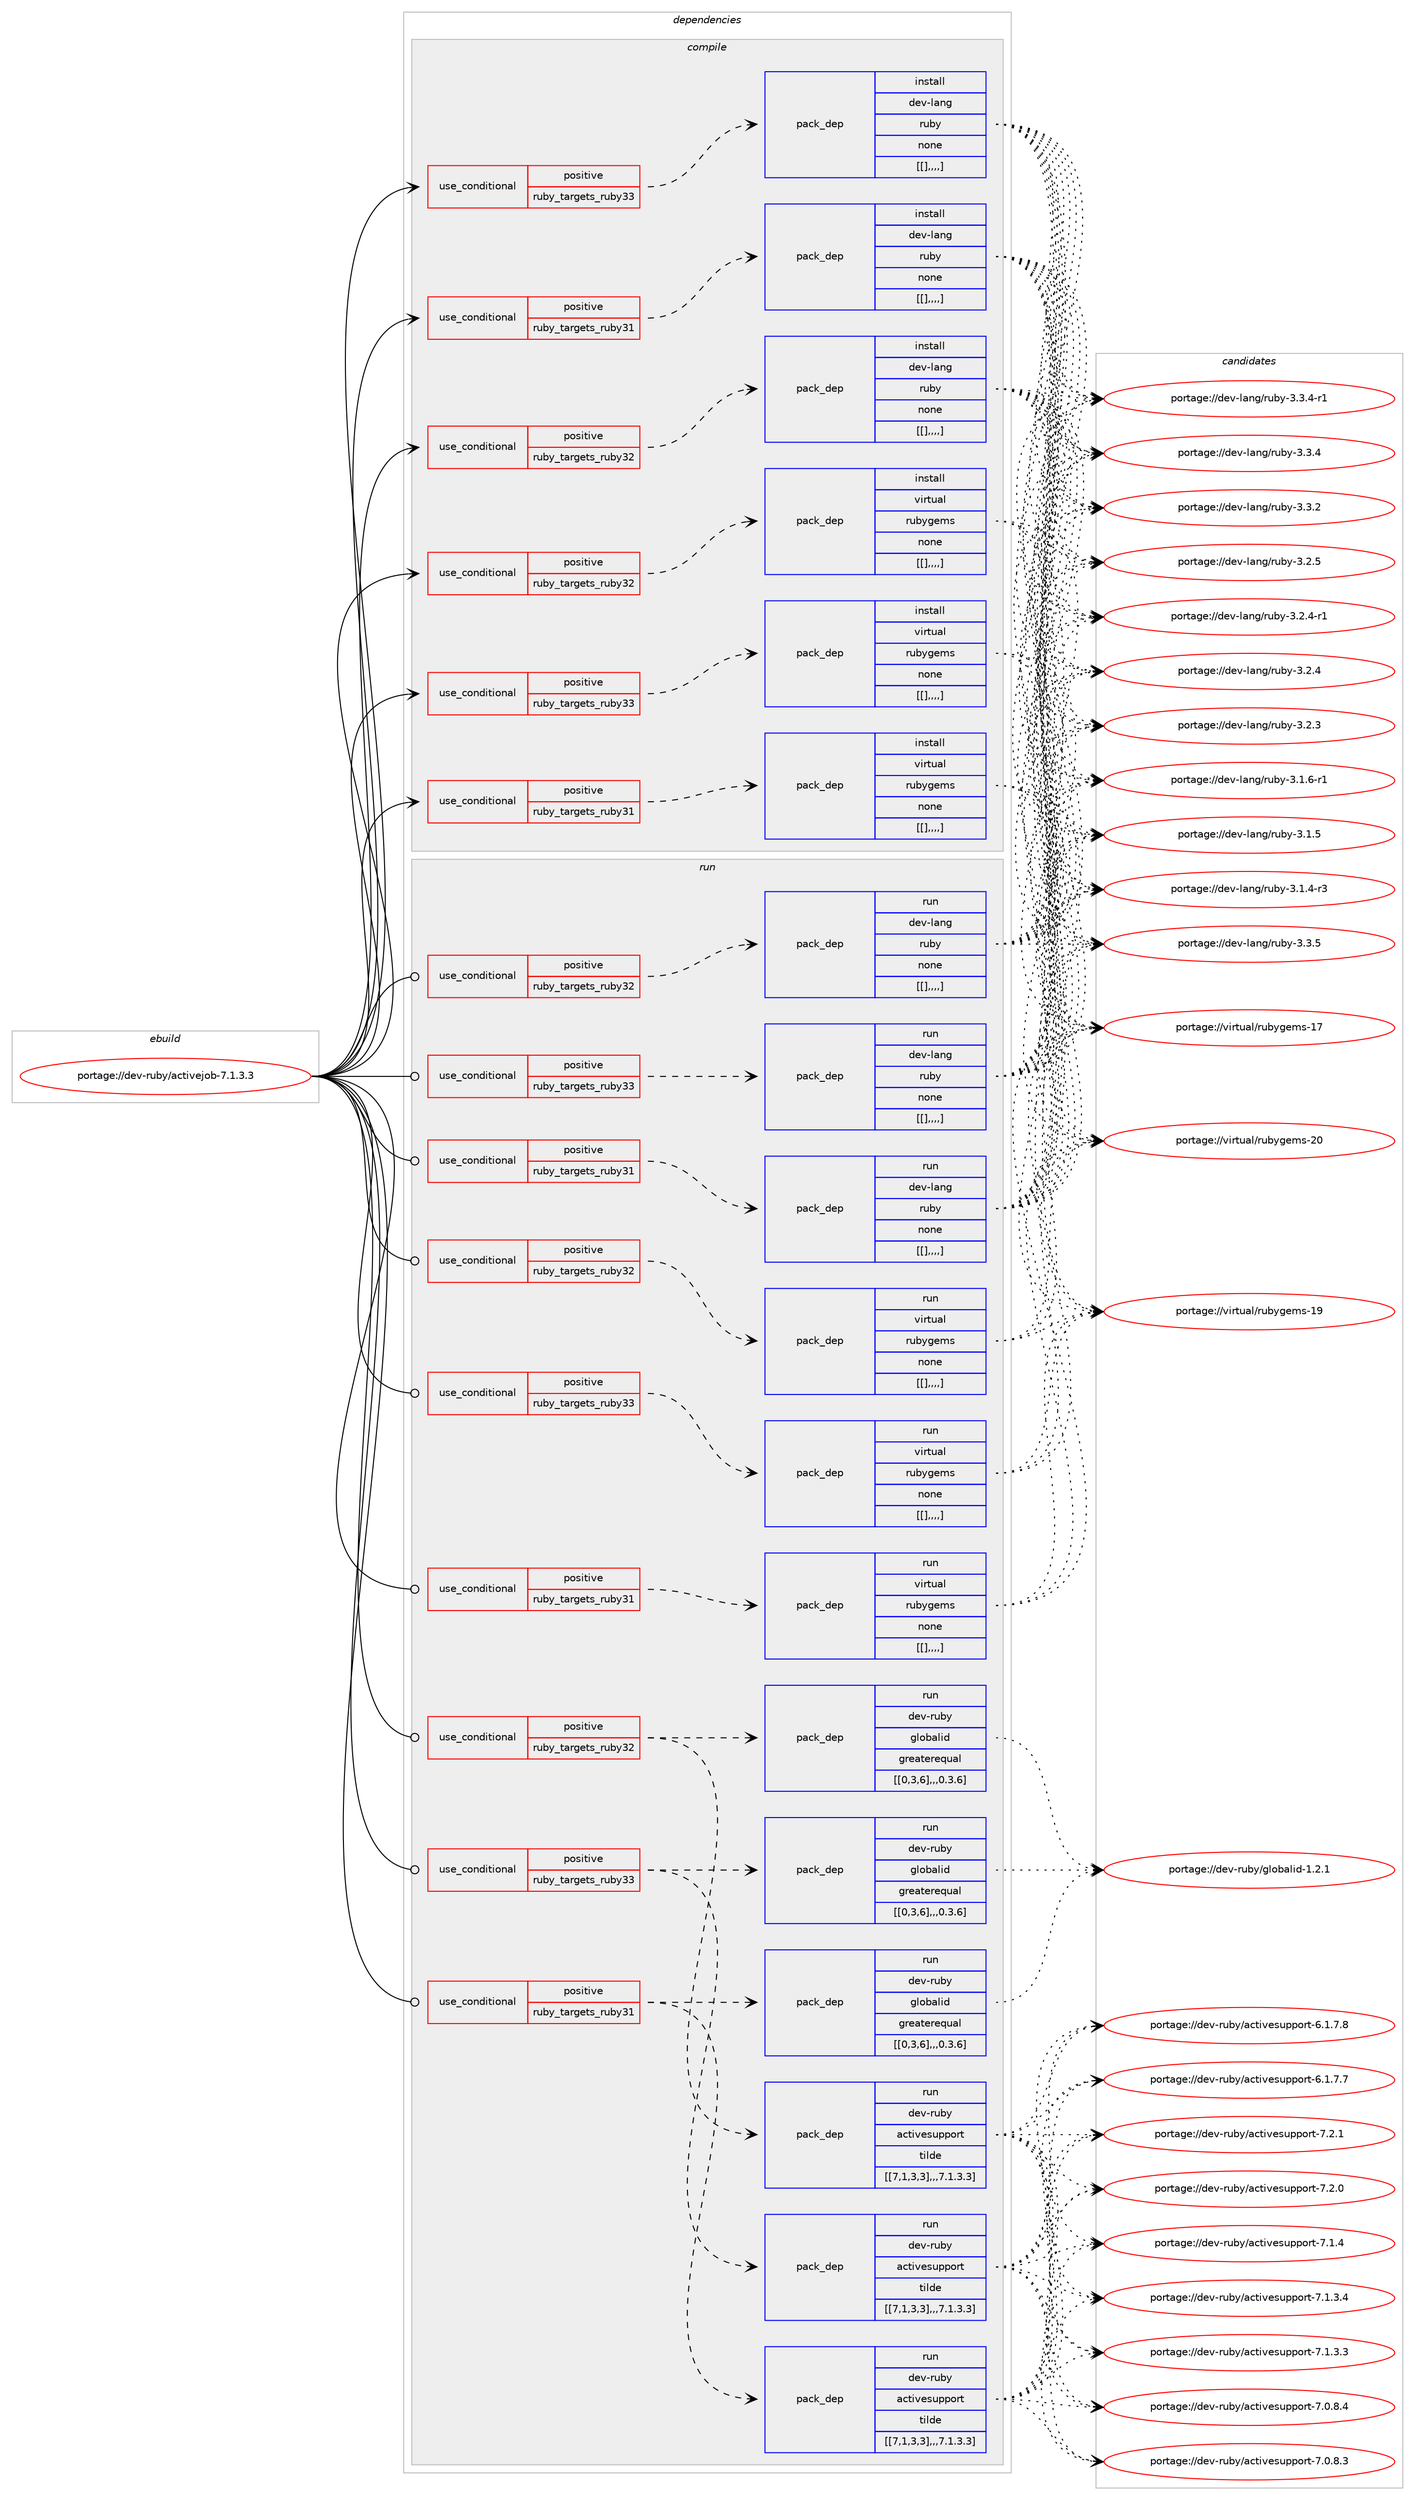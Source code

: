digraph prolog {

# *************
# Graph options
# *************

newrank=true;
concentrate=true;
compound=true;
graph [rankdir=LR,fontname=Helvetica,fontsize=10,ranksep=1.5];#, ranksep=2.5, nodesep=0.2];
edge  [arrowhead=vee];
node  [fontname=Helvetica,fontsize=10];

# **********
# The ebuild
# **********

subgraph cluster_leftcol {
color=gray;
label=<<i>ebuild</i>>;
id [label="portage://dev-ruby/activejob-7.1.3.3", color=red, width=4, href="../dev-ruby/activejob-7.1.3.3.svg"];
}

# ****************
# The dependencies
# ****************

subgraph cluster_midcol {
color=gray;
label=<<i>dependencies</i>>;
subgraph cluster_compile {
fillcolor="#eeeeee";
style=filled;
label=<<i>compile</i>>;
subgraph cond44531 {
dependency176596 [label=<<TABLE BORDER="0" CELLBORDER="1" CELLSPACING="0" CELLPADDING="4"><TR><TD ROWSPAN="3" CELLPADDING="10">use_conditional</TD></TR><TR><TD>positive</TD></TR><TR><TD>ruby_targets_ruby31</TD></TR></TABLE>>, shape=none, color=red];
subgraph pack130792 {
dependency176597 [label=<<TABLE BORDER="0" CELLBORDER="1" CELLSPACING="0" CELLPADDING="4" WIDTH="220"><TR><TD ROWSPAN="6" CELLPADDING="30">pack_dep</TD></TR><TR><TD WIDTH="110">install</TD></TR><TR><TD>dev-lang</TD></TR><TR><TD>ruby</TD></TR><TR><TD>none</TD></TR><TR><TD>[[],,,,]</TD></TR></TABLE>>, shape=none, color=blue];
}
dependency176596:e -> dependency176597:w [weight=20,style="dashed",arrowhead="vee"];
}
id:e -> dependency176596:w [weight=20,style="solid",arrowhead="vee"];
subgraph cond44532 {
dependency176598 [label=<<TABLE BORDER="0" CELLBORDER="1" CELLSPACING="0" CELLPADDING="4"><TR><TD ROWSPAN="3" CELLPADDING="10">use_conditional</TD></TR><TR><TD>positive</TD></TR><TR><TD>ruby_targets_ruby31</TD></TR></TABLE>>, shape=none, color=red];
subgraph pack130793 {
dependency176599 [label=<<TABLE BORDER="0" CELLBORDER="1" CELLSPACING="0" CELLPADDING="4" WIDTH="220"><TR><TD ROWSPAN="6" CELLPADDING="30">pack_dep</TD></TR><TR><TD WIDTH="110">install</TD></TR><TR><TD>virtual</TD></TR><TR><TD>rubygems</TD></TR><TR><TD>none</TD></TR><TR><TD>[[],,,,]</TD></TR></TABLE>>, shape=none, color=blue];
}
dependency176598:e -> dependency176599:w [weight=20,style="dashed",arrowhead="vee"];
}
id:e -> dependency176598:w [weight=20,style="solid",arrowhead="vee"];
subgraph cond44533 {
dependency176600 [label=<<TABLE BORDER="0" CELLBORDER="1" CELLSPACING="0" CELLPADDING="4"><TR><TD ROWSPAN="3" CELLPADDING="10">use_conditional</TD></TR><TR><TD>positive</TD></TR><TR><TD>ruby_targets_ruby32</TD></TR></TABLE>>, shape=none, color=red];
subgraph pack130794 {
dependency176601 [label=<<TABLE BORDER="0" CELLBORDER="1" CELLSPACING="0" CELLPADDING="4" WIDTH="220"><TR><TD ROWSPAN="6" CELLPADDING="30">pack_dep</TD></TR><TR><TD WIDTH="110">install</TD></TR><TR><TD>dev-lang</TD></TR><TR><TD>ruby</TD></TR><TR><TD>none</TD></TR><TR><TD>[[],,,,]</TD></TR></TABLE>>, shape=none, color=blue];
}
dependency176600:e -> dependency176601:w [weight=20,style="dashed",arrowhead="vee"];
}
id:e -> dependency176600:w [weight=20,style="solid",arrowhead="vee"];
subgraph cond44534 {
dependency176602 [label=<<TABLE BORDER="0" CELLBORDER="1" CELLSPACING="0" CELLPADDING="4"><TR><TD ROWSPAN="3" CELLPADDING="10">use_conditional</TD></TR><TR><TD>positive</TD></TR><TR><TD>ruby_targets_ruby32</TD></TR></TABLE>>, shape=none, color=red];
subgraph pack130795 {
dependency176603 [label=<<TABLE BORDER="0" CELLBORDER="1" CELLSPACING="0" CELLPADDING="4" WIDTH="220"><TR><TD ROWSPAN="6" CELLPADDING="30">pack_dep</TD></TR><TR><TD WIDTH="110">install</TD></TR><TR><TD>virtual</TD></TR><TR><TD>rubygems</TD></TR><TR><TD>none</TD></TR><TR><TD>[[],,,,]</TD></TR></TABLE>>, shape=none, color=blue];
}
dependency176602:e -> dependency176603:w [weight=20,style="dashed",arrowhead="vee"];
}
id:e -> dependency176602:w [weight=20,style="solid",arrowhead="vee"];
subgraph cond44535 {
dependency176604 [label=<<TABLE BORDER="0" CELLBORDER="1" CELLSPACING="0" CELLPADDING="4"><TR><TD ROWSPAN="3" CELLPADDING="10">use_conditional</TD></TR><TR><TD>positive</TD></TR><TR><TD>ruby_targets_ruby33</TD></TR></TABLE>>, shape=none, color=red];
subgraph pack130796 {
dependency176605 [label=<<TABLE BORDER="0" CELLBORDER="1" CELLSPACING="0" CELLPADDING="4" WIDTH="220"><TR><TD ROWSPAN="6" CELLPADDING="30">pack_dep</TD></TR><TR><TD WIDTH="110">install</TD></TR><TR><TD>dev-lang</TD></TR><TR><TD>ruby</TD></TR><TR><TD>none</TD></TR><TR><TD>[[],,,,]</TD></TR></TABLE>>, shape=none, color=blue];
}
dependency176604:e -> dependency176605:w [weight=20,style="dashed",arrowhead="vee"];
}
id:e -> dependency176604:w [weight=20,style="solid",arrowhead="vee"];
subgraph cond44536 {
dependency176606 [label=<<TABLE BORDER="0" CELLBORDER="1" CELLSPACING="0" CELLPADDING="4"><TR><TD ROWSPAN="3" CELLPADDING="10">use_conditional</TD></TR><TR><TD>positive</TD></TR><TR><TD>ruby_targets_ruby33</TD></TR></TABLE>>, shape=none, color=red];
subgraph pack130797 {
dependency176607 [label=<<TABLE BORDER="0" CELLBORDER="1" CELLSPACING="0" CELLPADDING="4" WIDTH="220"><TR><TD ROWSPAN="6" CELLPADDING="30">pack_dep</TD></TR><TR><TD WIDTH="110">install</TD></TR><TR><TD>virtual</TD></TR><TR><TD>rubygems</TD></TR><TR><TD>none</TD></TR><TR><TD>[[],,,,]</TD></TR></TABLE>>, shape=none, color=blue];
}
dependency176606:e -> dependency176607:w [weight=20,style="dashed",arrowhead="vee"];
}
id:e -> dependency176606:w [weight=20,style="solid",arrowhead="vee"];
}
subgraph cluster_compileandrun {
fillcolor="#eeeeee";
style=filled;
label=<<i>compile and run</i>>;
}
subgraph cluster_run {
fillcolor="#eeeeee";
style=filled;
label=<<i>run</i>>;
subgraph cond44537 {
dependency176608 [label=<<TABLE BORDER="0" CELLBORDER="1" CELLSPACING="0" CELLPADDING="4"><TR><TD ROWSPAN="3" CELLPADDING="10">use_conditional</TD></TR><TR><TD>positive</TD></TR><TR><TD>ruby_targets_ruby31</TD></TR></TABLE>>, shape=none, color=red];
subgraph pack130798 {
dependency176609 [label=<<TABLE BORDER="0" CELLBORDER="1" CELLSPACING="0" CELLPADDING="4" WIDTH="220"><TR><TD ROWSPAN="6" CELLPADDING="30">pack_dep</TD></TR><TR><TD WIDTH="110">run</TD></TR><TR><TD>dev-lang</TD></TR><TR><TD>ruby</TD></TR><TR><TD>none</TD></TR><TR><TD>[[],,,,]</TD></TR></TABLE>>, shape=none, color=blue];
}
dependency176608:e -> dependency176609:w [weight=20,style="dashed",arrowhead="vee"];
}
id:e -> dependency176608:w [weight=20,style="solid",arrowhead="odot"];
subgraph cond44538 {
dependency176610 [label=<<TABLE BORDER="0" CELLBORDER="1" CELLSPACING="0" CELLPADDING="4"><TR><TD ROWSPAN="3" CELLPADDING="10">use_conditional</TD></TR><TR><TD>positive</TD></TR><TR><TD>ruby_targets_ruby31</TD></TR></TABLE>>, shape=none, color=red];
subgraph pack130799 {
dependency176611 [label=<<TABLE BORDER="0" CELLBORDER="1" CELLSPACING="0" CELLPADDING="4" WIDTH="220"><TR><TD ROWSPAN="6" CELLPADDING="30">pack_dep</TD></TR><TR><TD WIDTH="110">run</TD></TR><TR><TD>dev-ruby</TD></TR><TR><TD>activesupport</TD></TR><TR><TD>tilde</TD></TR><TR><TD>[[7,1,3,3],,,7.1.3.3]</TD></TR></TABLE>>, shape=none, color=blue];
}
dependency176610:e -> dependency176611:w [weight=20,style="dashed",arrowhead="vee"];
subgraph pack130800 {
dependency176612 [label=<<TABLE BORDER="0" CELLBORDER="1" CELLSPACING="0" CELLPADDING="4" WIDTH="220"><TR><TD ROWSPAN="6" CELLPADDING="30">pack_dep</TD></TR><TR><TD WIDTH="110">run</TD></TR><TR><TD>dev-ruby</TD></TR><TR><TD>globalid</TD></TR><TR><TD>greaterequal</TD></TR><TR><TD>[[0,3,6],,,0.3.6]</TD></TR></TABLE>>, shape=none, color=blue];
}
dependency176610:e -> dependency176612:w [weight=20,style="dashed",arrowhead="vee"];
}
id:e -> dependency176610:w [weight=20,style="solid",arrowhead="odot"];
subgraph cond44539 {
dependency176613 [label=<<TABLE BORDER="0" CELLBORDER="1" CELLSPACING="0" CELLPADDING="4"><TR><TD ROWSPAN="3" CELLPADDING="10">use_conditional</TD></TR><TR><TD>positive</TD></TR><TR><TD>ruby_targets_ruby31</TD></TR></TABLE>>, shape=none, color=red];
subgraph pack130801 {
dependency176614 [label=<<TABLE BORDER="0" CELLBORDER="1" CELLSPACING="0" CELLPADDING="4" WIDTH="220"><TR><TD ROWSPAN="6" CELLPADDING="30">pack_dep</TD></TR><TR><TD WIDTH="110">run</TD></TR><TR><TD>virtual</TD></TR><TR><TD>rubygems</TD></TR><TR><TD>none</TD></TR><TR><TD>[[],,,,]</TD></TR></TABLE>>, shape=none, color=blue];
}
dependency176613:e -> dependency176614:w [weight=20,style="dashed",arrowhead="vee"];
}
id:e -> dependency176613:w [weight=20,style="solid",arrowhead="odot"];
subgraph cond44540 {
dependency176615 [label=<<TABLE BORDER="0" CELLBORDER="1" CELLSPACING="0" CELLPADDING="4"><TR><TD ROWSPAN="3" CELLPADDING="10">use_conditional</TD></TR><TR><TD>positive</TD></TR><TR><TD>ruby_targets_ruby32</TD></TR></TABLE>>, shape=none, color=red];
subgraph pack130802 {
dependency176616 [label=<<TABLE BORDER="0" CELLBORDER="1" CELLSPACING="0" CELLPADDING="4" WIDTH="220"><TR><TD ROWSPAN="6" CELLPADDING="30">pack_dep</TD></TR><TR><TD WIDTH="110">run</TD></TR><TR><TD>dev-lang</TD></TR><TR><TD>ruby</TD></TR><TR><TD>none</TD></TR><TR><TD>[[],,,,]</TD></TR></TABLE>>, shape=none, color=blue];
}
dependency176615:e -> dependency176616:w [weight=20,style="dashed",arrowhead="vee"];
}
id:e -> dependency176615:w [weight=20,style="solid",arrowhead="odot"];
subgraph cond44541 {
dependency176617 [label=<<TABLE BORDER="0" CELLBORDER="1" CELLSPACING="0" CELLPADDING="4"><TR><TD ROWSPAN="3" CELLPADDING="10">use_conditional</TD></TR><TR><TD>positive</TD></TR><TR><TD>ruby_targets_ruby32</TD></TR></TABLE>>, shape=none, color=red];
subgraph pack130803 {
dependency176618 [label=<<TABLE BORDER="0" CELLBORDER="1" CELLSPACING="0" CELLPADDING="4" WIDTH="220"><TR><TD ROWSPAN="6" CELLPADDING="30">pack_dep</TD></TR><TR><TD WIDTH="110">run</TD></TR><TR><TD>dev-ruby</TD></TR><TR><TD>activesupport</TD></TR><TR><TD>tilde</TD></TR><TR><TD>[[7,1,3,3],,,7.1.3.3]</TD></TR></TABLE>>, shape=none, color=blue];
}
dependency176617:e -> dependency176618:w [weight=20,style="dashed",arrowhead="vee"];
subgraph pack130804 {
dependency176619 [label=<<TABLE BORDER="0" CELLBORDER="1" CELLSPACING="0" CELLPADDING="4" WIDTH="220"><TR><TD ROWSPAN="6" CELLPADDING="30">pack_dep</TD></TR><TR><TD WIDTH="110">run</TD></TR><TR><TD>dev-ruby</TD></TR><TR><TD>globalid</TD></TR><TR><TD>greaterequal</TD></TR><TR><TD>[[0,3,6],,,0.3.6]</TD></TR></TABLE>>, shape=none, color=blue];
}
dependency176617:e -> dependency176619:w [weight=20,style="dashed",arrowhead="vee"];
}
id:e -> dependency176617:w [weight=20,style="solid",arrowhead="odot"];
subgraph cond44542 {
dependency176620 [label=<<TABLE BORDER="0" CELLBORDER="1" CELLSPACING="0" CELLPADDING="4"><TR><TD ROWSPAN="3" CELLPADDING="10">use_conditional</TD></TR><TR><TD>positive</TD></TR><TR><TD>ruby_targets_ruby32</TD></TR></TABLE>>, shape=none, color=red];
subgraph pack130805 {
dependency176621 [label=<<TABLE BORDER="0" CELLBORDER="1" CELLSPACING="0" CELLPADDING="4" WIDTH="220"><TR><TD ROWSPAN="6" CELLPADDING="30">pack_dep</TD></TR><TR><TD WIDTH="110">run</TD></TR><TR><TD>virtual</TD></TR><TR><TD>rubygems</TD></TR><TR><TD>none</TD></TR><TR><TD>[[],,,,]</TD></TR></TABLE>>, shape=none, color=blue];
}
dependency176620:e -> dependency176621:w [weight=20,style="dashed",arrowhead="vee"];
}
id:e -> dependency176620:w [weight=20,style="solid",arrowhead="odot"];
subgraph cond44543 {
dependency176622 [label=<<TABLE BORDER="0" CELLBORDER="1" CELLSPACING="0" CELLPADDING="4"><TR><TD ROWSPAN="3" CELLPADDING="10">use_conditional</TD></TR><TR><TD>positive</TD></TR><TR><TD>ruby_targets_ruby33</TD></TR></TABLE>>, shape=none, color=red];
subgraph pack130806 {
dependency176623 [label=<<TABLE BORDER="0" CELLBORDER="1" CELLSPACING="0" CELLPADDING="4" WIDTH="220"><TR><TD ROWSPAN="6" CELLPADDING="30">pack_dep</TD></TR><TR><TD WIDTH="110">run</TD></TR><TR><TD>dev-lang</TD></TR><TR><TD>ruby</TD></TR><TR><TD>none</TD></TR><TR><TD>[[],,,,]</TD></TR></TABLE>>, shape=none, color=blue];
}
dependency176622:e -> dependency176623:w [weight=20,style="dashed",arrowhead="vee"];
}
id:e -> dependency176622:w [weight=20,style="solid",arrowhead="odot"];
subgraph cond44544 {
dependency176624 [label=<<TABLE BORDER="0" CELLBORDER="1" CELLSPACING="0" CELLPADDING="4"><TR><TD ROWSPAN="3" CELLPADDING="10">use_conditional</TD></TR><TR><TD>positive</TD></TR><TR><TD>ruby_targets_ruby33</TD></TR></TABLE>>, shape=none, color=red];
subgraph pack130807 {
dependency176625 [label=<<TABLE BORDER="0" CELLBORDER="1" CELLSPACING="0" CELLPADDING="4" WIDTH="220"><TR><TD ROWSPAN="6" CELLPADDING="30">pack_dep</TD></TR><TR><TD WIDTH="110">run</TD></TR><TR><TD>dev-ruby</TD></TR><TR><TD>activesupport</TD></TR><TR><TD>tilde</TD></TR><TR><TD>[[7,1,3,3],,,7.1.3.3]</TD></TR></TABLE>>, shape=none, color=blue];
}
dependency176624:e -> dependency176625:w [weight=20,style="dashed",arrowhead="vee"];
subgraph pack130808 {
dependency176626 [label=<<TABLE BORDER="0" CELLBORDER="1" CELLSPACING="0" CELLPADDING="4" WIDTH="220"><TR><TD ROWSPAN="6" CELLPADDING="30">pack_dep</TD></TR><TR><TD WIDTH="110">run</TD></TR><TR><TD>dev-ruby</TD></TR><TR><TD>globalid</TD></TR><TR><TD>greaterequal</TD></TR><TR><TD>[[0,3,6],,,0.3.6]</TD></TR></TABLE>>, shape=none, color=blue];
}
dependency176624:e -> dependency176626:w [weight=20,style="dashed",arrowhead="vee"];
}
id:e -> dependency176624:w [weight=20,style="solid",arrowhead="odot"];
subgraph cond44545 {
dependency176627 [label=<<TABLE BORDER="0" CELLBORDER="1" CELLSPACING="0" CELLPADDING="4"><TR><TD ROWSPAN="3" CELLPADDING="10">use_conditional</TD></TR><TR><TD>positive</TD></TR><TR><TD>ruby_targets_ruby33</TD></TR></TABLE>>, shape=none, color=red];
subgraph pack130809 {
dependency176628 [label=<<TABLE BORDER="0" CELLBORDER="1" CELLSPACING="0" CELLPADDING="4" WIDTH="220"><TR><TD ROWSPAN="6" CELLPADDING="30">pack_dep</TD></TR><TR><TD WIDTH="110">run</TD></TR><TR><TD>virtual</TD></TR><TR><TD>rubygems</TD></TR><TR><TD>none</TD></TR><TR><TD>[[],,,,]</TD></TR></TABLE>>, shape=none, color=blue];
}
dependency176627:e -> dependency176628:w [weight=20,style="dashed",arrowhead="vee"];
}
id:e -> dependency176627:w [weight=20,style="solid",arrowhead="odot"];
}
}

# **************
# The candidates
# **************

subgraph cluster_choices {
rank=same;
color=gray;
label=<<i>candidates</i>>;

subgraph choice130792 {
color=black;
nodesep=1;
choice10010111845108971101034711411798121455146514653 [label="portage://dev-lang/ruby-3.3.5", color=red, width=4,href="../dev-lang/ruby-3.3.5.svg"];
choice100101118451089711010347114117981214551465146524511449 [label="portage://dev-lang/ruby-3.3.4-r1", color=red, width=4,href="../dev-lang/ruby-3.3.4-r1.svg"];
choice10010111845108971101034711411798121455146514652 [label="portage://dev-lang/ruby-3.3.4", color=red, width=4,href="../dev-lang/ruby-3.3.4.svg"];
choice10010111845108971101034711411798121455146514650 [label="portage://dev-lang/ruby-3.3.2", color=red, width=4,href="../dev-lang/ruby-3.3.2.svg"];
choice10010111845108971101034711411798121455146504653 [label="portage://dev-lang/ruby-3.2.5", color=red, width=4,href="../dev-lang/ruby-3.2.5.svg"];
choice100101118451089711010347114117981214551465046524511449 [label="portage://dev-lang/ruby-3.2.4-r1", color=red, width=4,href="../dev-lang/ruby-3.2.4-r1.svg"];
choice10010111845108971101034711411798121455146504652 [label="portage://dev-lang/ruby-3.2.4", color=red, width=4,href="../dev-lang/ruby-3.2.4.svg"];
choice10010111845108971101034711411798121455146504651 [label="portage://dev-lang/ruby-3.2.3", color=red, width=4,href="../dev-lang/ruby-3.2.3.svg"];
choice100101118451089711010347114117981214551464946544511449 [label="portage://dev-lang/ruby-3.1.6-r1", color=red, width=4,href="../dev-lang/ruby-3.1.6-r1.svg"];
choice10010111845108971101034711411798121455146494653 [label="portage://dev-lang/ruby-3.1.5", color=red, width=4,href="../dev-lang/ruby-3.1.5.svg"];
choice100101118451089711010347114117981214551464946524511451 [label="portage://dev-lang/ruby-3.1.4-r3", color=red, width=4,href="../dev-lang/ruby-3.1.4-r3.svg"];
dependency176597:e -> choice10010111845108971101034711411798121455146514653:w [style=dotted,weight="100"];
dependency176597:e -> choice100101118451089711010347114117981214551465146524511449:w [style=dotted,weight="100"];
dependency176597:e -> choice10010111845108971101034711411798121455146514652:w [style=dotted,weight="100"];
dependency176597:e -> choice10010111845108971101034711411798121455146514650:w [style=dotted,weight="100"];
dependency176597:e -> choice10010111845108971101034711411798121455146504653:w [style=dotted,weight="100"];
dependency176597:e -> choice100101118451089711010347114117981214551465046524511449:w [style=dotted,weight="100"];
dependency176597:e -> choice10010111845108971101034711411798121455146504652:w [style=dotted,weight="100"];
dependency176597:e -> choice10010111845108971101034711411798121455146504651:w [style=dotted,weight="100"];
dependency176597:e -> choice100101118451089711010347114117981214551464946544511449:w [style=dotted,weight="100"];
dependency176597:e -> choice10010111845108971101034711411798121455146494653:w [style=dotted,weight="100"];
dependency176597:e -> choice100101118451089711010347114117981214551464946524511451:w [style=dotted,weight="100"];
}
subgraph choice130793 {
color=black;
nodesep=1;
choice118105114116117971084711411798121103101109115455048 [label="portage://virtual/rubygems-20", color=red, width=4,href="../virtual/rubygems-20.svg"];
choice118105114116117971084711411798121103101109115454957 [label="portage://virtual/rubygems-19", color=red, width=4,href="../virtual/rubygems-19.svg"];
choice118105114116117971084711411798121103101109115454955 [label="portage://virtual/rubygems-17", color=red, width=4,href="../virtual/rubygems-17.svg"];
dependency176599:e -> choice118105114116117971084711411798121103101109115455048:w [style=dotted,weight="100"];
dependency176599:e -> choice118105114116117971084711411798121103101109115454957:w [style=dotted,weight="100"];
dependency176599:e -> choice118105114116117971084711411798121103101109115454955:w [style=dotted,weight="100"];
}
subgraph choice130794 {
color=black;
nodesep=1;
choice10010111845108971101034711411798121455146514653 [label="portage://dev-lang/ruby-3.3.5", color=red, width=4,href="../dev-lang/ruby-3.3.5.svg"];
choice100101118451089711010347114117981214551465146524511449 [label="portage://dev-lang/ruby-3.3.4-r1", color=red, width=4,href="../dev-lang/ruby-3.3.4-r1.svg"];
choice10010111845108971101034711411798121455146514652 [label="portage://dev-lang/ruby-3.3.4", color=red, width=4,href="../dev-lang/ruby-3.3.4.svg"];
choice10010111845108971101034711411798121455146514650 [label="portage://dev-lang/ruby-3.3.2", color=red, width=4,href="../dev-lang/ruby-3.3.2.svg"];
choice10010111845108971101034711411798121455146504653 [label="portage://dev-lang/ruby-3.2.5", color=red, width=4,href="../dev-lang/ruby-3.2.5.svg"];
choice100101118451089711010347114117981214551465046524511449 [label="portage://dev-lang/ruby-3.2.4-r1", color=red, width=4,href="../dev-lang/ruby-3.2.4-r1.svg"];
choice10010111845108971101034711411798121455146504652 [label="portage://dev-lang/ruby-3.2.4", color=red, width=4,href="../dev-lang/ruby-3.2.4.svg"];
choice10010111845108971101034711411798121455146504651 [label="portage://dev-lang/ruby-3.2.3", color=red, width=4,href="../dev-lang/ruby-3.2.3.svg"];
choice100101118451089711010347114117981214551464946544511449 [label="portage://dev-lang/ruby-3.1.6-r1", color=red, width=4,href="../dev-lang/ruby-3.1.6-r1.svg"];
choice10010111845108971101034711411798121455146494653 [label="portage://dev-lang/ruby-3.1.5", color=red, width=4,href="../dev-lang/ruby-3.1.5.svg"];
choice100101118451089711010347114117981214551464946524511451 [label="portage://dev-lang/ruby-3.1.4-r3", color=red, width=4,href="../dev-lang/ruby-3.1.4-r3.svg"];
dependency176601:e -> choice10010111845108971101034711411798121455146514653:w [style=dotted,weight="100"];
dependency176601:e -> choice100101118451089711010347114117981214551465146524511449:w [style=dotted,weight="100"];
dependency176601:e -> choice10010111845108971101034711411798121455146514652:w [style=dotted,weight="100"];
dependency176601:e -> choice10010111845108971101034711411798121455146514650:w [style=dotted,weight="100"];
dependency176601:e -> choice10010111845108971101034711411798121455146504653:w [style=dotted,weight="100"];
dependency176601:e -> choice100101118451089711010347114117981214551465046524511449:w [style=dotted,weight="100"];
dependency176601:e -> choice10010111845108971101034711411798121455146504652:w [style=dotted,weight="100"];
dependency176601:e -> choice10010111845108971101034711411798121455146504651:w [style=dotted,weight="100"];
dependency176601:e -> choice100101118451089711010347114117981214551464946544511449:w [style=dotted,weight="100"];
dependency176601:e -> choice10010111845108971101034711411798121455146494653:w [style=dotted,weight="100"];
dependency176601:e -> choice100101118451089711010347114117981214551464946524511451:w [style=dotted,weight="100"];
}
subgraph choice130795 {
color=black;
nodesep=1;
choice118105114116117971084711411798121103101109115455048 [label="portage://virtual/rubygems-20", color=red, width=4,href="../virtual/rubygems-20.svg"];
choice118105114116117971084711411798121103101109115454957 [label="portage://virtual/rubygems-19", color=red, width=4,href="../virtual/rubygems-19.svg"];
choice118105114116117971084711411798121103101109115454955 [label="portage://virtual/rubygems-17", color=red, width=4,href="../virtual/rubygems-17.svg"];
dependency176603:e -> choice118105114116117971084711411798121103101109115455048:w [style=dotted,weight="100"];
dependency176603:e -> choice118105114116117971084711411798121103101109115454957:w [style=dotted,weight="100"];
dependency176603:e -> choice118105114116117971084711411798121103101109115454955:w [style=dotted,weight="100"];
}
subgraph choice130796 {
color=black;
nodesep=1;
choice10010111845108971101034711411798121455146514653 [label="portage://dev-lang/ruby-3.3.5", color=red, width=4,href="../dev-lang/ruby-3.3.5.svg"];
choice100101118451089711010347114117981214551465146524511449 [label="portage://dev-lang/ruby-3.3.4-r1", color=red, width=4,href="../dev-lang/ruby-3.3.4-r1.svg"];
choice10010111845108971101034711411798121455146514652 [label="portage://dev-lang/ruby-3.3.4", color=red, width=4,href="../dev-lang/ruby-3.3.4.svg"];
choice10010111845108971101034711411798121455146514650 [label="portage://dev-lang/ruby-3.3.2", color=red, width=4,href="../dev-lang/ruby-3.3.2.svg"];
choice10010111845108971101034711411798121455146504653 [label="portage://dev-lang/ruby-3.2.5", color=red, width=4,href="../dev-lang/ruby-3.2.5.svg"];
choice100101118451089711010347114117981214551465046524511449 [label="portage://dev-lang/ruby-3.2.4-r1", color=red, width=4,href="../dev-lang/ruby-3.2.4-r1.svg"];
choice10010111845108971101034711411798121455146504652 [label="portage://dev-lang/ruby-3.2.4", color=red, width=4,href="../dev-lang/ruby-3.2.4.svg"];
choice10010111845108971101034711411798121455146504651 [label="portage://dev-lang/ruby-3.2.3", color=red, width=4,href="../dev-lang/ruby-3.2.3.svg"];
choice100101118451089711010347114117981214551464946544511449 [label="portage://dev-lang/ruby-3.1.6-r1", color=red, width=4,href="../dev-lang/ruby-3.1.6-r1.svg"];
choice10010111845108971101034711411798121455146494653 [label="portage://dev-lang/ruby-3.1.5", color=red, width=4,href="../dev-lang/ruby-3.1.5.svg"];
choice100101118451089711010347114117981214551464946524511451 [label="portage://dev-lang/ruby-3.1.4-r3", color=red, width=4,href="../dev-lang/ruby-3.1.4-r3.svg"];
dependency176605:e -> choice10010111845108971101034711411798121455146514653:w [style=dotted,weight="100"];
dependency176605:e -> choice100101118451089711010347114117981214551465146524511449:w [style=dotted,weight="100"];
dependency176605:e -> choice10010111845108971101034711411798121455146514652:w [style=dotted,weight="100"];
dependency176605:e -> choice10010111845108971101034711411798121455146514650:w [style=dotted,weight="100"];
dependency176605:e -> choice10010111845108971101034711411798121455146504653:w [style=dotted,weight="100"];
dependency176605:e -> choice100101118451089711010347114117981214551465046524511449:w [style=dotted,weight="100"];
dependency176605:e -> choice10010111845108971101034711411798121455146504652:w [style=dotted,weight="100"];
dependency176605:e -> choice10010111845108971101034711411798121455146504651:w [style=dotted,weight="100"];
dependency176605:e -> choice100101118451089711010347114117981214551464946544511449:w [style=dotted,weight="100"];
dependency176605:e -> choice10010111845108971101034711411798121455146494653:w [style=dotted,weight="100"];
dependency176605:e -> choice100101118451089711010347114117981214551464946524511451:w [style=dotted,weight="100"];
}
subgraph choice130797 {
color=black;
nodesep=1;
choice118105114116117971084711411798121103101109115455048 [label="portage://virtual/rubygems-20", color=red, width=4,href="../virtual/rubygems-20.svg"];
choice118105114116117971084711411798121103101109115454957 [label="portage://virtual/rubygems-19", color=red, width=4,href="../virtual/rubygems-19.svg"];
choice118105114116117971084711411798121103101109115454955 [label="portage://virtual/rubygems-17", color=red, width=4,href="../virtual/rubygems-17.svg"];
dependency176607:e -> choice118105114116117971084711411798121103101109115455048:w [style=dotted,weight="100"];
dependency176607:e -> choice118105114116117971084711411798121103101109115454957:w [style=dotted,weight="100"];
dependency176607:e -> choice118105114116117971084711411798121103101109115454955:w [style=dotted,weight="100"];
}
subgraph choice130798 {
color=black;
nodesep=1;
choice10010111845108971101034711411798121455146514653 [label="portage://dev-lang/ruby-3.3.5", color=red, width=4,href="../dev-lang/ruby-3.3.5.svg"];
choice100101118451089711010347114117981214551465146524511449 [label="portage://dev-lang/ruby-3.3.4-r1", color=red, width=4,href="../dev-lang/ruby-3.3.4-r1.svg"];
choice10010111845108971101034711411798121455146514652 [label="portage://dev-lang/ruby-3.3.4", color=red, width=4,href="../dev-lang/ruby-3.3.4.svg"];
choice10010111845108971101034711411798121455146514650 [label="portage://dev-lang/ruby-3.3.2", color=red, width=4,href="../dev-lang/ruby-3.3.2.svg"];
choice10010111845108971101034711411798121455146504653 [label="portage://dev-lang/ruby-3.2.5", color=red, width=4,href="../dev-lang/ruby-3.2.5.svg"];
choice100101118451089711010347114117981214551465046524511449 [label="portage://dev-lang/ruby-3.2.4-r1", color=red, width=4,href="../dev-lang/ruby-3.2.4-r1.svg"];
choice10010111845108971101034711411798121455146504652 [label="portage://dev-lang/ruby-3.2.4", color=red, width=4,href="../dev-lang/ruby-3.2.4.svg"];
choice10010111845108971101034711411798121455146504651 [label="portage://dev-lang/ruby-3.2.3", color=red, width=4,href="../dev-lang/ruby-3.2.3.svg"];
choice100101118451089711010347114117981214551464946544511449 [label="portage://dev-lang/ruby-3.1.6-r1", color=red, width=4,href="../dev-lang/ruby-3.1.6-r1.svg"];
choice10010111845108971101034711411798121455146494653 [label="portage://dev-lang/ruby-3.1.5", color=red, width=4,href="../dev-lang/ruby-3.1.5.svg"];
choice100101118451089711010347114117981214551464946524511451 [label="portage://dev-lang/ruby-3.1.4-r3", color=red, width=4,href="../dev-lang/ruby-3.1.4-r3.svg"];
dependency176609:e -> choice10010111845108971101034711411798121455146514653:w [style=dotted,weight="100"];
dependency176609:e -> choice100101118451089711010347114117981214551465146524511449:w [style=dotted,weight="100"];
dependency176609:e -> choice10010111845108971101034711411798121455146514652:w [style=dotted,weight="100"];
dependency176609:e -> choice10010111845108971101034711411798121455146514650:w [style=dotted,weight="100"];
dependency176609:e -> choice10010111845108971101034711411798121455146504653:w [style=dotted,weight="100"];
dependency176609:e -> choice100101118451089711010347114117981214551465046524511449:w [style=dotted,weight="100"];
dependency176609:e -> choice10010111845108971101034711411798121455146504652:w [style=dotted,weight="100"];
dependency176609:e -> choice10010111845108971101034711411798121455146504651:w [style=dotted,weight="100"];
dependency176609:e -> choice100101118451089711010347114117981214551464946544511449:w [style=dotted,weight="100"];
dependency176609:e -> choice10010111845108971101034711411798121455146494653:w [style=dotted,weight="100"];
dependency176609:e -> choice100101118451089711010347114117981214551464946524511451:w [style=dotted,weight="100"];
}
subgraph choice130799 {
color=black;
nodesep=1;
choice1001011184511411798121479799116105118101115117112112111114116455546504649 [label="portage://dev-ruby/activesupport-7.2.1", color=red, width=4,href="../dev-ruby/activesupport-7.2.1.svg"];
choice1001011184511411798121479799116105118101115117112112111114116455546504648 [label="portage://dev-ruby/activesupport-7.2.0", color=red, width=4,href="../dev-ruby/activesupport-7.2.0.svg"];
choice1001011184511411798121479799116105118101115117112112111114116455546494652 [label="portage://dev-ruby/activesupport-7.1.4", color=red, width=4,href="../dev-ruby/activesupport-7.1.4.svg"];
choice10010111845114117981214797991161051181011151171121121111141164555464946514652 [label="portage://dev-ruby/activesupport-7.1.3.4", color=red, width=4,href="../dev-ruby/activesupport-7.1.3.4.svg"];
choice10010111845114117981214797991161051181011151171121121111141164555464946514651 [label="portage://dev-ruby/activesupport-7.1.3.3", color=red, width=4,href="../dev-ruby/activesupport-7.1.3.3.svg"];
choice10010111845114117981214797991161051181011151171121121111141164555464846564652 [label="portage://dev-ruby/activesupport-7.0.8.4", color=red, width=4,href="../dev-ruby/activesupport-7.0.8.4.svg"];
choice10010111845114117981214797991161051181011151171121121111141164555464846564651 [label="portage://dev-ruby/activesupport-7.0.8.3", color=red, width=4,href="../dev-ruby/activesupport-7.0.8.3.svg"];
choice10010111845114117981214797991161051181011151171121121111141164554464946554656 [label="portage://dev-ruby/activesupport-6.1.7.8", color=red, width=4,href="../dev-ruby/activesupport-6.1.7.8.svg"];
choice10010111845114117981214797991161051181011151171121121111141164554464946554655 [label="portage://dev-ruby/activesupport-6.1.7.7", color=red, width=4,href="../dev-ruby/activesupport-6.1.7.7.svg"];
dependency176611:e -> choice1001011184511411798121479799116105118101115117112112111114116455546504649:w [style=dotted,weight="100"];
dependency176611:e -> choice1001011184511411798121479799116105118101115117112112111114116455546504648:w [style=dotted,weight="100"];
dependency176611:e -> choice1001011184511411798121479799116105118101115117112112111114116455546494652:w [style=dotted,weight="100"];
dependency176611:e -> choice10010111845114117981214797991161051181011151171121121111141164555464946514652:w [style=dotted,weight="100"];
dependency176611:e -> choice10010111845114117981214797991161051181011151171121121111141164555464946514651:w [style=dotted,weight="100"];
dependency176611:e -> choice10010111845114117981214797991161051181011151171121121111141164555464846564652:w [style=dotted,weight="100"];
dependency176611:e -> choice10010111845114117981214797991161051181011151171121121111141164555464846564651:w [style=dotted,weight="100"];
dependency176611:e -> choice10010111845114117981214797991161051181011151171121121111141164554464946554656:w [style=dotted,weight="100"];
dependency176611:e -> choice10010111845114117981214797991161051181011151171121121111141164554464946554655:w [style=dotted,weight="100"];
}
subgraph choice130800 {
color=black;
nodesep=1;
choice1001011184511411798121471031081119897108105100454946504649 [label="portage://dev-ruby/globalid-1.2.1", color=red, width=4,href="../dev-ruby/globalid-1.2.1.svg"];
dependency176612:e -> choice1001011184511411798121471031081119897108105100454946504649:w [style=dotted,weight="100"];
}
subgraph choice130801 {
color=black;
nodesep=1;
choice118105114116117971084711411798121103101109115455048 [label="portage://virtual/rubygems-20", color=red, width=4,href="../virtual/rubygems-20.svg"];
choice118105114116117971084711411798121103101109115454957 [label="portage://virtual/rubygems-19", color=red, width=4,href="../virtual/rubygems-19.svg"];
choice118105114116117971084711411798121103101109115454955 [label="portage://virtual/rubygems-17", color=red, width=4,href="../virtual/rubygems-17.svg"];
dependency176614:e -> choice118105114116117971084711411798121103101109115455048:w [style=dotted,weight="100"];
dependency176614:e -> choice118105114116117971084711411798121103101109115454957:w [style=dotted,weight="100"];
dependency176614:e -> choice118105114116117971084711411798121103101109115454955:w [style=dotted,weight="100"];
}
subgraph choice130802 {
color=black;
nodesep=1;
choice10010111845108971101034711411798121455146514653 [label="portage://dev-lang/ruby-3.3.5", color=red, width=4,href="../dev-lang/ruby-3.3.5.svg"];
choice100101118451089711010347114117981214551465146524511449 [label="portage://dev-lang/ruby-3.3.4-r1", color=red, width=4,href="../dev-lang/ruby-3.3.4-r1.svg"];
choice10010111845108971101034711411798121455146514652 [label="portage://dev-lang/ruby-3.3.4", color=red, width=4,href="../dev-lang/ruby-3.3.4.svg"];
choice10010111845108971101034711411798121455146514650 [label="portage://dev-lang/ruby-3.3.2", color=red, width=4,href="../dev-lang/ruby-3.3.2.svg"];
choice10010111845108971101034711411798121455146504653 [label="portage://dev-lang/ruby-3.2.5", color=red, width=4,href="../dev-lang/ruby-3.2.5.svg"];
choice100101118451089711010347114117981214551465046524511449 [label="portage://dev-lang/ruby-3.2.4-r1", color=red, width=4,href="../dev-lang/ruby-3.2.4-r1.svg"];
choice10010111845108971101034711411798121455146504652 [label="portage://dev-lang/ruby-3.2.4", color=red, width=4,href="../dev-lang/ruby-3.2.4.svg"];
choice10010111845108971101034711411798121455146504651 [label="portage://dev-lang/ruby-3.2.3", color=red, width=4,href="../dev-lang/ruby-3.2.3.svg"];
choice100101118451089711010347114117981214551464946544511449 [label="portage://dev-lang/ruby-3.1.6-r1", color=red, width=4,href="../dev-lang/ruby-3.1.6-r1.svg"];
choice10010111845108971101034711411798121455146494653 [label="portage://dev-lang/ruby-3.1.5", color=red, width=4,href="../dev-lang/ruby-3.1.5.svg"];
choice100101118451089711010347114117981214551464946524511451 [label="portage://dev-lang/ruby-3.1.4-r3", color=red, width=4,href="../dev-lang/ruby-3.1.4-r3.svg"];
dependency176616:e -> choice10010111845108971101034711411798121455146514653:w [style=dotted,weight="100"];
dependency176616:e -> choice100101118451089711010347114117981214551465146524511449:w [style=dotted,weight="100"];
dependency176616:e -> choice10010111845108971101034711411798121455146514652:w [style=dotted,weight="100"];
dependency176616:e -> choice10010111845108971101034711411798121455146514650:w [style=dotted,weight="100"];
dependency176616:e -> choice10010111845108971101034711411798121455146504653:w [style=dotted,weight="100"];
dependency176616:e -> choice100101118451089711010347114117981214551465046524511449:w [style=dotted,weight="100"];
dependency176616:e -> choice10010111845108971101034711411798121455146504652:w [style=dotted,weight="100"];
dependency176616:e -> choice10010111845108971101034711411798121455146504651:w [style=dotted,weight="100"];
dependency176616:e -> choice100101118451089711010347114117981214551464946544511449:w [style=dotted,weight="100"];
dependency176616:e -> choice10010111845108971101034711411798121455146494653:w [style=dotted,weight="100"];
dependency176616:e -> choice100101118451089711010347114117981214551464946524511451:w [style=dotted,weight="100"];
}
subgraph choice130803 {
color=black;
nodesep=1;
choice1001011184511411798121479799116105118101115117112112111114116455546504649 [label="portage://dev-ruby/activesupport-7.2.1", color=red, width=4,href="../dev-ruby/activesupport-7.2.1.svg"];
choice1001011184511411798121479799116105118101115117112112111114116455546504648 [label="portage://dev-ruby/activesupport-7.2.0", color=red, width=4,href="../dev-ruby/activesupport-7.2.0.svg"];
choice1001011184511411798121479799116105118101115117112112111114116455546494652 [label="portage://dev-ruby/activesupport-7.1.4", color=red, width=4,href="../dev-ruby/activesupport-7.1.4.svg"];
choice10010111845114117981214797991161051181011151171121121111141164555464946514652 [label="portage://dev-ruby/activesupport-7.1.3.4", color=red, width=4,href="../dev-ruby/activesupport-7.1.3.4.svg"];
choice10010111845114117981214797991161051181011151171121121111141164555464946514651 [label="portage://dev-ruby/activesupport-7.1.3.3", color=red, width=4,href="../dev-ruby/activesupport-7.1.3.3.svg"];
choice10010111845114117981214797991161051181011151171121121111141164555464846564652 [label="portage://dev-ruby/activesupport-7.0.8.4", color=red, width=4,href="../dev-ruby/activesupport-7.0.8.4.svg"];
choice10010111845114117981214797991161051181011151171121121111141164555464846564651 [label="portage://dev-ruby/activesupport-7.0.8.3", color=red, width=4,href="../dev-ruby/activesupport-7.0.8.3.svg"];
choice10010111845114117981214797991161051181011151171121121111141164554464946554656 [label="portage://dev-ruby/activesupport-6.1.7.8", color=red, width=4,href="../dev-ruby/activesupport-6.1.7.8.svg"];
choice10010111845114117981214797991161051181011151171121121111141164554464946554655 [label="portage://dev-ruby/activesupport-6.1.7.7", color=red, width=4,href="../dev-ruby/activesupport-6.1.7.7.svg"];
dependency176618:e -> choice1001011184511411798121479799116105118101115117112112111114116455546504649:w [style=dotted,weight="100"];
dependency176618:e -> choice1001011184511411798121479799116105118101115117112112111114116455546504648:w [style=dotted,weight="100"];
dependency176618:e -> choice1001011184511411798121479799116105118101115117112112111114116455546494652:w [style=dotted,weight="100"];
dependency176618:e -> choice10010111845114117981214797991161051181011151171121121111141164555464946514652:w [style=dotted,weight="100"];
dependency176618:e -> choice10010111845114117981214797991161051181011151171121121111141164555464946514651:w [style=dotted,weight="100"];
dependency176618:e -> choice10010111845114117981214797991161051181011151171121121111141164555464846564652:w [style=dotted,weight="100"];
dependency176618:e -> choice10010111845114117981214797991161051181011151171121121111141164555464846564651:w [style=dotted,weight="100"];
dependency176618:e -> choice10010111845114117981214797991161051181011151171121121111141164554464946554656:w [style=dotted,weight="100"];
dependency176618:e -> choice10010111845114117981214797991161051181011151171121121111141164554464946554655:w [style=dotted,weight="100"];
}
subgraph choice130804 {
color=black;
nodesep=1;
choice1001011184511411798121471031081119897108105100454946504649 [label="portage://dev-ruby/globalid-1.2.1", color=red, width=4,href="../dev-ruby/globalid-1.2.1.svg"];
dependency176619:e -> choice1001011184511411798121471031081119897108105100454946504649:w [style=dotted,weight="100"];
}
subgraph choice130805 {
color=black;
nodesep=1;
choice118105114116117971084711411798121103101109115455048 [label="portage://virtual/rubygems-20", color=red, width=4,href="../virtual/rubygems-20.svg"];
choice118105114116117971084711411798121103101109115454957 [label="portage://virtual/rubygems-19", color=red, width=4,href="../virtual/rubygems-19.svg"];
choice118105114116117971084711411798121103101109115454955 [label="portage://virtual/rubygems-17", color=red, width=4,href="../virtual/rubygems-17.svg"];
dependency176621:e -> choice118105114116117971084711411798121103101109115455048:w [style=dotted,weight="100"];
dependency176621:e -> choice118105114116117971084711411798121103101109115454957:w [style=dotted,weight="100"];
dependency176621:e -> choice118105114116117971084711411798121103101109115454955:w [style=dotted,weight="100"];
}
subgraph choice130806 {
color=black;
nodesep=1;
choice10010111845108971101034711411798121455146514653 [label="portage://dev-lang/ruby-3.3.5", color=red, width=4,href="../dev-lang/ruby-3.3.5.svg"];
choice100101118451089711010347114117981214551465146524511449 [label="portage://dev-lang/ruby-3.3.4-r1", color=red, width=4,href="../dev-lang/ruby-3.3.4-r1.svg"];
choice10010111845108971101034711411798121455146514652 [label="portage://dev-lang/ruby-3.3.4", color=red, width=4,href="../dev-lang/ruby-3.3.4.svg"];
choice10010111845108971101034711411798121455146514650 [label="portage://dev-lang/ruby-3.3.2", color=red, width=4,href="../dev-lang/ruby-3.3.2.svg"];
choice10010111845108971101034711411798121455146504653 [label="portage://dev-lang/ruby-3.2.5", color=red, width=4,href="../dev-lang/ruby-3.2.5.svg"];
choice100101118451089711010347114117981214551465046524511449 [label="portage://dev-lang/ruby-3.2.4-r1", color=red, width=4,href="../dev-lang/ruby-3.2.4-r1.svg"];
choice10010111845108971101034711411798121455146504652 [label="portage://dev-lang/ruby-3.2.4", color=red, width=4,href="../dev-lang/ruby-3.2.4.svg"];
choice10010111845108971101034711411798121455146504651 [label="portage://dev-lang/ruby-3.2.3", color=red, width=4,href="../dev-lang/ruby-3.2.3.svg"];
choice100101118451089711010347114117981214551464946544511449 [label="portage://dev-lang/ruby-3.1.6-r1", color=red, width=4,href="../dev-lang/ruby-3.1.6-r1.svg"];
choice10010111845108971101034711411798121455146494653 [label="portage://dev-lang/ruby-3.1.5", color=red, width=4,href="../dev-lang/ruby-3.1.5.svg"];
choice100101118451089711010347114117981214551464946524511451 [label="portage://dev-lang/ruby-3.1.4-r3", color=red, width=4,href="../dev-lang/ruby-3.1.4-r3.svg"];
dependency176623:e -> choice10010111845108971101034711411798121455146514653:w [style=dotted,weight="100"];
dependency176623:e -> choice100101118451089711010347114117981214551465146524511449:w [style=dotted,weight="100"];
dependency176623:e -> choice10010111845108971101034711411798121455146514652:w [style=dotted,weight="100"];
dependency176623:e -> choice10010111845108971101034711411798121455146514650:w [style=dotted,weight="100"];
dependency176623:e -> choice10010111845108971101034711411798121455146504653:w [style=dotted,weight="100"];
dependency176623:e -> choice100101118451089711010347114117981214551465046524511449:w [style=dotted,weight="100"];
dependency176623:e -> choice10010111845108971101034711411798121455146504652:w [style=dotted,weight="100"];
dependency176623:e -> choice10010111845108971101034711411798121455146504651:w [style=dotted,weight="100"];
dependency176623:e -> choice100101118451089711010347114117981214551464946544511449:w [style=dotted,weight="100"];
dependency176623:e -> choice10010111845108971101034711411798121455146494653:w [style=dotted,weight="100"];
dependency176623:e -> choice100101118451089711010347114117981214551464946524511451:w [style=dotted,weight="100"];
}
subgraph choice130807 {
color=black;
nodesep=1;
choice1001011184511411798121479799116105118101115117112112111114116455546504649 [label="portage://dev-ruby/activesupport-7.2.1", color=red, width=4,href="../dev-ruby/activesupport-7.2.1.svg"];
choice1001011184511411798121479799116105118101115117112112111114116455546504648 [label="portage://dev-ruby/activesupport-7.2.0", color=red, width=4,href="../dev-ruby/activesupport-7.2.0.svg"];
choice1001011184511411798121479799116105118101115117112112111114116455546494652 [label="portage://dev-ruby/activesupport-7.1.4", color=red, width=4,href="../dev-ruby/activesupport-7.1.4.svg"];
choice10010111845114117981214797991161051181011151171121121111141164555464946514652 [label="portage://dev-ruby/activesupport-7.1.3.4", color=red, width=4,href="../dev-ruby/activesupport-7.1.3.4.svg"];
choice10010111845114117981214797991161051181011151171121121111141164555464946514651 [label="portage://dev-ruby/activesupport-7.1.3.3", color=red, width=4,href="../dev-ruby/activesupport-7.1.3.3.svg"];
choice10010111845114117981214797991161051181011151171121121111141164555464846564652 [label="portage://dev-ruby/activesupport-7.0.8.4", color=red, width=4,href="../dev-ruby/activesupport-7.0.8.4.svg"];
choice10010111845114117981214797991161051181011151171121121111141164555464846564651 [label="portage://dev-ruby/activesupport-7.0.8.3", color=red, width=4,href="../dev-ruby/activesupport-7.0.8.3.svg"];
choice10010111845114117981214797991161051181011151171121121111141164554464946554656 [label="portage://dev-ruby/activesupport-6.1.7.8", color=red, width=4,href="../dev-ruby/activesupport-6.1.7.8.svg"];
choice10010111845114117981214797991161051181011151171121121111141164554464946554655 [label="portage://dev-ruby/activesupport-6.1.7.7", color=red, width=4,href="../dev-ruby/activesupport-6.1.7.7.svg"];
dependency176625:e -> choice1001011184511411798121479799116105118101115117112112111114116455546504649:w [style=dotted,weight="100"];
dependency176625:e -> choice1001011184511411798121479799116105118101115117112112111114116455546504648:w [style=dotted,weight="100"];
dependency176625:e -> choice1001011184511411798121479799116105118101115117112112111114116455546494652:w [style=dotted,weight="100"];
dependency176625:e -> choice10010111845114117981214797991161051181011151171121121111141164555464946514652:w [style=dotted,weight="100"];
dependency176625:e -> choice10010111845114117981214797991161051181011151171121121111141164555464946514651:w [style=dotted,weight="100"];
dependency176625:e -> choice10010111845114117981214797991161051181011151171121121111141164555464846564652:w [style=dotted,weight="100"];
dependency176625:e -> choice10010111845114117981214797991161051181011151171121121111141164555464846564651:w [style=dotted,weight="100"];
dependency176625:e -> choice10010111845114117981214797991161051181011151171121121111141164554464946554656:w [style=dotted,weight="100"];
dependency176625:e -> choice10010111845114117981214797991161051181011151171121121111141164554464946554655:w [style=dotted,weight="100"];
}
subgraph choice130808 {
color=black;
nodesep=1;
choice1001011184511411798121471031081119897108105100454946504649 [label="portage://dev-ruby/globalid-1.2.1", color=red, width=4,href="../dev-ruby/globalid-1.2.1.svg"];
dependency176626:e -> choice1001011184511411798121471031081119897108105100454946504649:w [style=dotted,weight="100"];
}
subgraph choice130809 {
color=black;
nodesep=1;
choice118105114116117971084711411798121103101109115455048 [label="portage://virtual/rubygems-20", color=red, width=4,href="../virtual/rubygems-20.svg"];
choice118105114116117971084711411798121103101109115454957 [label="portage://virtual/rubygems-19", color=red, width=4,href="../virtual/rubygems-19.svg"];
choice118105114116117971084711411798121103101109115454955 [label="portage://virtual/rubygems-17", color=red, width=4,href="../virtual/rubygems-17.svg"];
dependency176628:e -> choice118105114116117971084711411798121103101109115455048:w [style=dotted,weight="100"];
dependency176628:e -> choice118105114116117971084711411798121103101109115454957:w [style=dotted,weight="100"];
dependency176628:e -> choice118105114116117971084711411798121103101109115454955:w [style=dotted,weight="100"];
}
}

}
